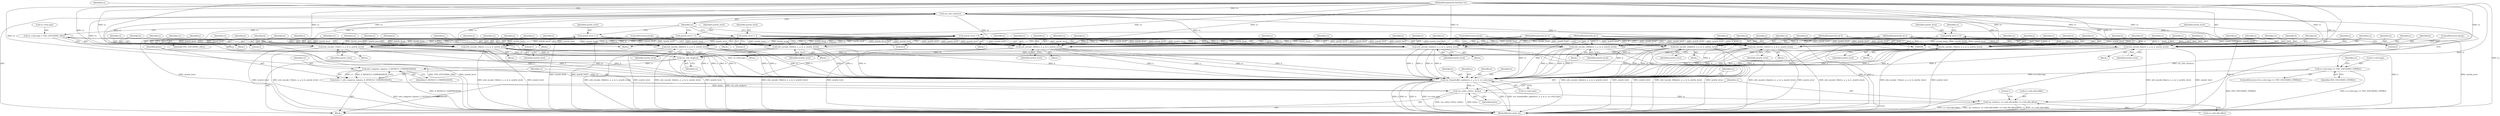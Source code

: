 digraph "0_qemu_9f64916da20eea67121d544698676295bbb105a7_8@API" {
"1000443" [label="(Call,vnc_write_u32(vs, bytes))"];
"1000432" [label="(Call,vnc_framebuffer_update(vs, x, y, w, h, vs->zrle.type))"];
"1000429" [label="(Call,zrle_compress_data(vs, Z_DEFAULT_COMPRESSION))"];
"1000425" [label="(Call,vnc_zrle_stop(vs))"];
"1000258" [label="(Call,zrle_encode_15le(vs, x, y, w, h, zywrle_level))"];
"1000197" [label="(Call,vnc_zrle_start(vs))"];
"1000101" [label="(MethodParameterIn,VncState *vs)"];
"1000102" [label="(MethodParameterIn,int x)"];
"1000103" [label="(MethodParameterIn,int y)"];
"1000104" [label="(MethodParameterIn,int w)"];
"1000105" [label="(MethodParameterIn,int h)"];
"1000171" [label="(Call,zywrle_level = 3)"];
"1000184" [label="(Call,zywrle_level = 2)"];
"1000189" [label="(Call,zywrle_level = 1)"];
"1000194" [label="(Call,zywrle_level = 0)"];
"1000151" [label="(Call,zywrle_level = 0)"];
"1000396" [label="(Call,zrle_encode_24ble(vs, x, y, w, h, zywrle_level))"];
"1000408" [label="(Call,zrle_encode_32be(vs, x, y, w, h, zywrle_level))"];
"1000237" [label="(Call,zrle_encode_16le(vs, x, y, w, h, zywrle_level))"];
"1000228" [label="(Call,zrle_encode_16be(vs, x, y, w, h, zywrle_level))"];
"1000387" [label="(Call,zrle_encode_24bbe(vs, x, y, w, h, zywrle_level))"];
"1000207" [label="(Call,zrle_encode_8ne(vs, x, y, w, h, zywrle_level))"];
"1000357" [label="(Call,zrle_encode_24abe(vs, x, y, w, h, zywrle_level))"];
"1000366" [label="(Call,zrle_encode_24ale(vs, x, y, w, h, zywrle_level))"];
"1000417" [label="(Call,zrle_encode_32le(vs, x, y, w, h, zywrle_level))"];
"1000249" [label="(Call,zrle_encode_15be(vs, x, y, w, h, zywrle_level))"];
"1000116" [label="(Call,vs->zrle.type == VNC_ENCODING_ZYWRLE)"];
"1000154" [label="(Call,vs->zrle.type = VNC_ENCODING_ZRLE)"];
"1000427" [label="(Call,bytes = zrle_compress_data(vs, Z_DEFAULT_COMPRESSION))"];
"1000446" [label="(Call,vnc_write(vs, vs->zrle.zlib.buffer, vs->zrle.zlib.offset))"];
"1000438" [label="(Call,vs->zrle.type)"];
"1000248" [label="(Block,)"];
"1000232" [label="(Identifier,w)"];
"1000412" [label="(Identifier,w)"];
"1000257" [label="(Block,)"];
"1000358" [label="(Identifier,vs)"];
"1000157" [label="(Identifier,vs)"];
"1000369" [label="(Identifier,y)"];
"1000262" [label="(Identifier,w)"];
"1000252" [label="(Identifier,y)"];
"1000213" [label="(Identifier,zywrle_level)"];
"1000417" [label="(Call,zrle_encode_32le(vs, x, y, w, h, zywrle_level))"];
"1000409" [label="(Identifier,vs)"];
"1000194" [label="(Call,zywrle_level = 0)"];
"1000367" [label="(Identifier,vs)"];
"1000243" [label="(Identifier,zywrle_level)"];
"1000464" [label="(MethodReturn,static int)"];
"1000389" [label="(Identifier,x)"];
"1000392" [label="(Identifier,h)"];
"1000366" [label="(Call,zrle_encode_24ale(vs, x, y, w, h, zywrle_level))"];
"1000363" [label="(Identifier,zywrle_level)"];
"1000360" [label="(Identifier,y)"];
"1000422" [label="(Identifier,h)"];
"1000129" [label="(Identifier,vs)"];
"1000263" [label="(Identifier,h)"];
"1000455" [label="(Call,vs->zrle.zlib.offset)"];
"1000170" [label="(Block,)"];
"1000195" [label="(Identifier,zywrle_level)"];
"1000397" [label="(Identifier,vs)"];
"1000429" [label="(Call,zrle_compress_data(vs, Z_DEFAULT_COMPRESSION))"];
"1000390" [label="(Identifier,y)"];
"1000446" [label="(Call,vnc_write(vs, vs->zrle.zlib.buffer, vs->zrle.zlib.offset))"];
"1000122" [label="(Identifier,VNC_ENCODING_ZYWRLE)"];
"1000196" [label="(Literal,0)"];
"1000183" [label="(Block,)"];
"1000155" [label="(Call,vs->zrle.type)"];
"1000103" [label="(MethodParameterIn,int y)"];
"1000402" [label="(Identifier,zywrle_level)"];
"1000396" [label="(Call,zrle_encode_24ble(vs, x, y, w, h, zywrle_level))"];
"1000255" [label="(Identifier,zywrle_level)"];
"1000400" [label="(Identifier,w)"];
"1000424" [label="(ControlStructure,break;)"];
"1000207" [label="(Call,zrle_encode_8ne(vs, x, y, w, h, zywrle_level))"];
"1000359" [label="(Identifier,x)"];
"1000362" [label="(Identifier,h)"];
"1000260" [label="(Identifier,x)"];
"1000395" [label="(Block,)"];
"1000102" [label="(MethodParameterIn,int x)"];
"1000237" [label="(Call,zrle_encode_16le(vs, x, y, w, h, zywrle_level))"];
"1000251" [label="(Identifier,x)"];
"1000153" [label="(Literal,0)"];
"1000447" [label="(Identifier,vs)"];
"1000150" [label="(Block,)"];
"1000387" [label="(Call,zrle_encode_24bbe(vs, x, y, w, h, zywrle_level))"];
"1000230" [label="(Identifier,x)"];
"1000434" [label="(Identifier,x)"];
"1000433" [label="(Identifier,vs)"];
"1000249" [label="(Call,zrle_encode_15be(vs, x, y, w, h, zywrle_level))"];
"1000388" [label="(Identifier,vs)"];
"1000115" [label="(ControlStructure,if (vs->zrle.type == VNC_ENCODING_ZYWRLE))"];
"1000435" [label="(Identifier,y)"];
"1000371" [label="(Identifier,h)"];
"1000432" [label="(Call,vnc_framebuffer_update(vs, x, y, w, h, vs->zrle.type))"];
"1000154" [label="(Call,vs->zrle.type = VNC_ENCODING_ZRLE)"];
"1000236" [label="(Block,)"];
"1000391" [label="(Identifier,w)"];
"1000421" [label="(Identifier,w)"];
"1000443" [label="(Call,vnc_write_u32(vs, bytes))"];
"1000423" [label="(Identifier,zywrle_level)"];
"1000408" [label="(Call,zrle_encode_32be(vs, x, y, w, h, zywrle_level))"];
"1000372" [label="(Identifier,zywrle_level)"];
"1000368" [label="(Identifier,x)"];
"1000418" [label="(Identifier,vs)"];
"1000173" [label="(Literal,3)"];
"1000191" [label="(Literal,1)"];
"1000239" [label="(Identifier,x)"];
"1000386" [label="(Block,)"];
"1000210" [label="(Identifier,y)"];
"1000105" [label="(MethodParameterIn,int h)"];
"1000399" [label="(Identifier,y)"];
"1000202" [label="(Identifier,vs)"];
"1000427" [label="(Call,bytes = zrle_compress_data(vs, Z_DEFAULT_COMPRESSION))"];
"1000151" [label="(Call,zywrle_level = 0)"];
"1000356" [label="(Block,)"];
"1000250" [label="(Identifier,vs)"];
"1000116" [label="(Call,vs->zrle.type == VNC_ENCODING_ZYWRLE)"];
"1000229" [label="(Identifier,vs)"];
"1000410" [label="(Identifier,x)"];
"1000198" [label="(Identifier,vs)"];
"1000401" [label="(Identifier,h)"];
"1000184" [label="(Call,zywrle_level = 2)"];
"1000398" [label="(Identifier,x)"];
"1000160" [label="(Identifier,VNC_ENCODING_ZRLE)"];
"1000231" [label="(Identifier,y)"];
"1000357" [label="(Call,zrle_encode_24abe(vs, x, y, w, h, zywrle_level))"];
"1000208" [label="(Identifier,vs)"];
"1000254" [label="(Identifier,h)"];
"1000437" [label="(Identifier,h)"];
"1000234" [label="(Identifier,zywrle_level)"];
"1000117" [label="(Call,vs->zrle.type)"];
"1000431" [label="(Identifier,Z_DEFAULT_COMPRESSION)"];
"1000104" [label="(MethodParameterIn,int w)"];
"1000426" [label="(Identifier,vs)"];
"1000211" [label="(Identifier,w)"];
"1000209" [label="(Identifier,x)"];
"1000414" [label="(Identifier,zywrle_level)"];
"1000259" [label="(Identifier,vs)"];
"1000238" [label="(Identifier,vs)"];
"1000428" [label="(Identifier,bytes)"];
"1000152" [label="(Identifier,zywrle_level)"];
"1000419" [label="(Identifier,x)"];
"1000430" [label="(Identifier,vs)"];
"1000365" [label="(Block,)"];
"1000193" [label="(Block,)"];
"1000186" [label="(Literal,2)"];
"1000197" [label="(Call,vnc_zrle_start(vs))"];
"1000264" [label="(Identifier,zywrle_level)"];
"1000205" [label="(Block,)"];
"1000190" [label="(Identifier,zywrle_level)"];
"1000258" [label="(Call,zrle_encode_15le(vs, x, y, w, h, zywrle_level))"];
"1000233" [label="(Identifier,h)"];
"1000361" [label="(Identifier,w)"];
"1000444" [label="(Identifier,vs)"];
"1000240" [label="(Identifier,y)"];
"1000463" [label="(Literal,1)"];
"1000411" [label="(Identifier,y)"];
"1000448" [label="(Call,vs->zrle.zlib.buffer)"];
"1000416" [label="(Block,)"];
"1000101" [label="(MethodParameterIn,VncState *vs)"];
"1000185" [label="(Identifier,zywrle_level)"];
"1000172" [label="(Identifier,zywrle_level)"];
"1000189" [label="(Call,zywrle_level = 1)"];
"1000242" [label="(Identifier,h)"];
"1000106" [label="(Block,)"];
"1000265" [label="(ControlStructure,break;)"];
"1000241" [label="(Identifier,w)"];
"1000227" [label="(Block,)"];
"1000228" [label="(Call,zrle_encode_16be(vs, x, y, w, h, zywrle_level))"];
"1000212" [label="(Identifier,h)"];
"1000407" [label="(Block,)"];
"1000413" [label="(Identifier,h)"];
"1000253" [label="(Identifier,w)"];
"1000261" [label="(Identifier,y)"];
"1000188" [label="(Block,)"];
"1000445" [label="(Identifier,bytes)"];
"1000425" [label="(Call,vnc_zrle_stop(vs))"];
"1000393" [label="(Identifier,zywrle_level)"];
"1000214" [label="(ControlStructure,break;)"];
"1000420" [label="(Identifier,y)"];
"1000171" [label="(Call,zywrle_level = 3)"];
"1000436" [label="(Identifier,w)"];
"1000370" [label="(Identifier,w)"];
"1000443" -> "1000106"  [label="AST: "];
"1000443" -> "1000445"  [label="CFG: "];
"1000444" -> "1000443"  [label="AST: "];
"1000445" -> "1000443"  [label="AST: "];
"1000447" -> "1000443"  [label="CFG: "];
"1000443" -> "1000464"  [label="DDG: vnc_write_u32(vs, bytes)"];
"1000443" -> "1000464"  [label="DDG: bytes"];
"1000432" -> "1000443"  [label="DDG: vs"];
"1000101" -> "1000443"  [label="DDG: vs"];
"1000427" -> "1000443"  [label="DDG: bytes"];
"1000443" -> "1000446"  [label="DDG: vs"];
"1000432" -> "1000106"  [label="AST: "];
"1000432" -> "1000438"  [label="CFG: "];
"1000433" -> "1000432"  [label="AST: "];
"1000434" -> "1000432"  [label="AST: "];
"1000435" -> "1000432"  [label="AST: "];
"1000436" -> "1000432"  [label="AST: "];
"1000437" -> "1000432"  [label="AST: "];
"1000438" -> "1000432"  [label="AST: "];
"1000444" -> "1000432"  [label="CFG: "];
"1000432" -> "1000464"  [label="DDG: w"];
"1000432" -> "1000464"  [label="DDG: h"];
"1000432" -> "1000464"  [label="DDG: vs->zrle.type"];
"1000432" -> "1000464"  [label="DDG: x"];
"1000432" -> "1000464"  [label="DDG: vnc_framebuffer_update(vs, x, y, w, h, vs->zrle.type)"];
"1000432" -> "1000464"  [label="DDG: y"];
"1000429" -> "1000432"  [label="DDG: vs"];
"1000101" -> "1000432"  [label="DDG: vs"];
"1000258" -> "1000432"  [label="DDG: x"];
"1000258" -> "1000432"  [label="DDG: y"];
"1000258" -> "1000432"  [label="DDG: w"];
"1000258" -> "1000432"  [label="DDG: h"];
"1000249" -> "1000432"  [label="DDG: x"];
"1000249" -> "1000432"  [label="DDG: y"];
"1000249" -> "1000432"  [label="DDG: w"];
"1000249" -> "1000432"  [label="DDG: h"];
"1000207" -> "1000432"  [label="DDG: x"];
"1000207" -> "1000432"  [label="DDG: y"];
"1000207" -> "1000432"  [label="DDG: w"];
"1000207" -> "1000432"  [label="DDG: h"];
"1000387" -> "1000432"  [label="DDG: x"];
"1000387" -> "1000432"  [label="DDG: y"];
"1000387" -> "1000432"  [label="DDG: w"];
"1000387" -> "1000432"  [label="DDG: h"];
"1000366" -> "1000432"  [label="DDG: x"];
"1000366" -> "1000432"  [label="DDG: y"];
"1000366" -> "1000432"  [label="DDG: w"];
"1000366" -> "1000432"  [label="DDG: h"];
"1000228" -> "1000432"  [label="DDG: x"];
"1000228" -> "1000432"  [label="DDG: y"];
"1000228" -> "1000432"  [label="DDG: w"];
"1000228" -> "1000432"  [label="DDG: h"];
"1000417" -> "1000432"  [label="DDG: x"];
"1000417" -> "1000432"  [label="DDG: y"];
"1000417" -> "1000432"  [label="DDG: w"];
"1000417" -> "1000432"  [label="DDG: h"];
"1000357" -> "1000432"  [label="DDG: x"];
"1000357" -> "1000432"  [label="DDG: y"];
"1000357" -> "1000432"  [label="DDG: w"];
"1000357" -> "1000432"  [label="DDG: h"];
"1000237" -> "1000432"  [label="DDG: x"];
"1000237" -> "1000432"  [label="DDG: y"];
"1000237" -> "1000432"  [label="DDG: w"];
"1000237" -> "1000432"  [label="DDG: h"];
"1000396" -> "1000432"  [label="DDG: x"];
"1000396" -> "1000432"  [label="DDG: y"];
"1000396" -> "1000432"  [label="DDG: w"];
"1000396" -> "1000432"  [label="DDG: h"];
"1000408" -> "1000432"  [label="DDG: x"];
"1000408" -> "1000432"  [label="DDG: y"];
"1000408" -> "1000432"  [label="DDG: w"];
"1000408" -> "1000432"  [label="DDG: h"];
"1000102" -> "1000432"  [label="DDG: x"];
"1000103" -> "1000432"  [label="DDG: y"];
"1000104" -> "1000432"  [label="DDG: w"];
"1000105" -> "1000432"  [label="DDG: h"];
"1000116" -> "1000432"  [label="DDG: vs->zrle.type"];
"1000154" -> "1000432"  [label="DDG: vs->zrle.type"];
"1000429" -> "1000427"  [label="AST: "];
"1000429" -> "1000431"  [label="CFG: "];
"1000430" -> "1000429"  [label="AST: "];
"1000431" -> "1000429"  [label="AST: "];
"1000427" -> "1000429"  [label="CFG: "];
"1000429" -> "1000464"  [label="DDG: Z_DEFAULT_COMPRESSION"];
"1000429" -> "1000427"  [label="DDG: vs"];
"1000429" -> "1000427"  [label="DDG: Z_DEFAULT_COMPRESSION"];
"1000425" -> "1000429"  [label="DDG: vs"];
"1000101" -> "1000429"  [label="DDG: vs"];
"1000425" -> "1000106"  [label="AST: "];
"1000425" -> "1000426"  [label="CFG: "];
"1000426" -> "1000425"  [label="AST: "];
"1000428" -> "1000425"  [label="CFG: "];
"1000425" -> "1000464"  [label="DDG: vnc_zrle_stop(vs)"];
"1000258" -> "1000425"  [label="DDG: vs"];
"1000396" -> "1000425"  [label="DDG: vs"];
"1000408" -> "1000425"  [label="DDG: vs"];
"1000237" -> "1000425"  [label="DDG: vs"];
"1000228" -> "1000425"  [label="DDG: vs"];
"1000387" -> "1000425"  [label="DDG: vs"];
"1000207" -> "1000425"  [label="DDG: vs"];
"1000357" -> "1000425"  [label="DDG: vs"];
"1000366" -> "1000425"  [label="DDG: vs"];
"1000417" -> "1000425"  [label="DDG: vs"];
"1000249" -> "1000425"  [label="DDG: vs"];
"1000197" -> "1000425"  [label="DDG: vs"];
"1000101" -> "1000425"  [label="DDG: vs"];
"1000258" -> "1000257"  [label="AST: "];
"1000258" -> "1000264"  [label="CFG: "];
"1000259" -> "1000258"  [label="AST: "];
"1000260" -> "1000258"  [label="AST: "];
"1000261" -> "1000258"  [label="AST: "];
"1000262" -> "1000258"  [label="AST: "];
"1000263" -> "1000258"  [label="AST: "];
"1000264" -> "1000258"  [label="AST: "];
"1000265" -> "1000258"  [label="CFG: "];
"1000258" -> "1000464"  [label="DDG: zywrle_level"];
"1000258" -> "1000464"  [label="DDG: zrle_encode_15le(vs, x, y, w, h, zywrle_level)"];
"1000197" -> "1000258"  [label="DDG: vs"];
"1000101" -> "1000258"  [label="DDG: vs"];
"1000102" -> "1000258"  [label="DDG: x"];
"1000103" -> "1000258"  [label="DDG: y"];
"1000104" -> "1000258"  [label="DDG: w"];
"1000105" -> "1000258"  [label="DDG: h"];
"1000171" -> "1000258"  [label="DDG: zywrle_level"];
"1000184" -> "1000258"  [label="DDG: zywrle_level"];
"1000189" -> "1000258"  [label="DDG: zywrle_level"];
"1000194" -> "1000258"  [label="DDG: zywrle_level"];
"1000151" -> "1000258"  [label="DDG: zywrle_level"];
"1000197" -> "1000106"  [label="AST: "];
"1000197" -> "1000198"  [label="CFG: "];
"1000198" -> "1000197"  [label="AST: "];
"1000202" -> "1000197"  [label="CFG: "];
"1000197" -> "1000464"  [label="DDG: vnc_zrle_start(vs)"];
"1000101" -> "1000197"  [label="DDG: vs"];
"1000197" -> "1000207"  [label="DDG: vs"];
"1000197" -> "1000228"  [label="DDG: vs"];
"1000197" -> "1000237"  [label="DDG: vs"];
"1000197" -> "1000249"  [label="DDG: vs"];
"1000197" -> "1000357"  [label="DDG: vs"];
"1000197" -> "1000366"  [label="DDG: vs"];
"1000197" -> "1000387"  [label="DDG: vs"];
"1000197" -> "1000396"  [label="DDG: vs"];
"1000197" -> "1000408"  [label="DDG: vs"];
"1000197" -> "1000417"  [label="DDG: vs"];
"1000101" -> "1000100"  [label="AST: "];
"1000101" -> "1000464"  [label="DDG: vs"];
"1000101" -> "1000207"  [label="DDG: vs"];
"1000101" -> "1000228"  [label="DDG: vs"];
"1000101" -> "1000237"  [label="DDG: vs"];
"1000101" -> "1000249"  [label="DDG: vs"];
"1000101" -> "1000357"  [label="DDG: vs"];
"1000101" -> "1000366"  [label="DDG: vs"];
"1000101" -> "1000387"  [label="DDG: vs"];
"1000101" -> "1000396"  [label="DDG: vs"];
"1000101" -> "1000408"  [label="DDG: vs"];
"1000101" -> "1000417"  [label="DDG: vs"];
"1000101" -> "1000446"  [label="DDG: vs"];
"1000102" -> "1000100"  [label="AST: "];
"1000102" -> "1000464"  [label="DDG: x"];
"1000102" -> "1000207"  [label="DDG: x"];
"1000102" -> "1000228"  [label="DDG: x"];
"1000102" -> "1000237"  [label="DDG: x"];
"1000102" -> "1000249"  [label="DDG: x"];
"1000102" -> "1000357"  [label="DDG: x"];
"1000102" -> "1000366"  [label="DDG: x"];
"1000102" -> "1000387"  [label="DDG: x"];
"1000102" -> "1000396"  [label="DDG: x"];
"1000102" -> "1000408"  [label="DDG: x"];
"1000102" -> "1000417"  [label="DDG: x"];
"1000103" -> "1000100"  [label="AST: "];
"1000103" -> "1000464"  [label="DDG: y"];
"1000103" -> "1000207"  [label="DDG: y"];
"1000103" -> "1000228"  [label="DDG: y"];
"1000103" -> "1000237"  [label="DDG: y"];
"1000103" -> "1000249"  [label="DDG: y"];
"1000103" -> "1000357"  [label="DDG: y"];
"1000103" -> "1000366"  [label="DDG: y"];
"1000103" -> "1000387"  [label="DDG: y"];
"1000103" -> "1000396"  [label="DDG: y"];
"1000103" -> "1000408"  [label="DDG: y"];
"1000103" -> "1000417"  [label="DDG: y"];
"1000104" -> "1000100"  [label="AST: "];
"1000104" -> "1000464"  [label="DDG: w"];
"1000104" -> "1000207"  [label="DDG: w"];
"1000104" -> "1000228"  [label="DDG: w"];
"1000104" -> "1000237"  [label="DDG: w"];
"1000104" -> "1000249"  [label="DDG: w"];
"1000104" -> "1000357"  [label="DDG: w"];
"1000104" -> "1000366"  [label="DDG: w"];
"1000104" -> "1000387"  [label="DDG: w"];
"1000104" -> "1000396"  [label="DDG: w"];
"1000104" -> "1000408"  [label="DDG: w"];
"1000104" -> "1000417"  [label="DDG: w"];
"1000105" -> "1000100"  [label="AST: "];
"1000105" -> "1000464"  [label="DDG: h"];
"1000105" -> "1000207"  [label="DDG: h"];
"1000105" -> "1000228"  [label="DDG: h"];
"1000105" -> "1000237"  [label="DDG: h"];
"1000105" -> "1000249"  [label="DDG: h"];
"1000105" -> "1000357"  [label="DDG: h"];
"1000105" -> "1000366"  [label="DDG: h"];
"1000105" -> "1000387"  [label="DDG: h"];
"1000105" -> "1000396"  [label="DDG: h"];
"1000105" -> "1000408"  [label="DDG: h"];
"1000105" -> "1000417"  [label="DDG: h"];
"1000171" -> "1000170"  [label="AST: "];
"1000171" -> "1000173"  [label="CFG: "];
"1000172" -> "1000171"  [label="AST: "];
"1000173" -> "1000171"  [label="AST: "];
"1000198" -> "1000171"  [label="CFG: "];
"1000171" -> "1000464"  [label="DDG: zywrle_level"];
"1000171" -> "1000207"  [label="DDG: zywrle_level"];
"1000171" -> "1000228"  [label="DDG: zywrle_level"];
"1000171" -> "1000237"  [label="DDG: zywrle_level"];
"1000171" -> "1000249"  [label="DDG: zywrle_level"];
"1000171" -> "1000357"  [label="DDG: zywrle_level"];
"1000171" -> "1000366"  [label="DDG: zywrle_level"];
"1000171" -> "1000387"  [label="DDG: zywrle_level"];
"1000171" -> "1000396"  [label="DDG: zywrle_level"];
"1000171" -> "1000408"  [label="DDG: zywrle_level"];
"1000171" -> "1000417"  [label="DDG: zywrle_level"];
"1000184" -> "1000183"  [label="AST: "];
"1000184" -> "1000186"  [label="CFG: "];
"1000185" -> "1000184"  [label="AST: "];
"1000186" -> "1000184"  [label="AST: "];
"1000198" -> "1000184"  [label="CFG: "];
"1000184" -> "1000464"  [label="DDG: zywrle_level"];
"1000184" -> "1000207"  [label="DDG: zywrle_level"];
"1000184" -> "1000228"  [label="DDG: zywrle_level"];
"1000184" -> "1000237"  [label="DDG: zywrle_level"];
"1000184" -> "1000249"  [label="DDG: zywrle_level"];
"1000184" -> "1000357"  [label="DDG: zywrle_level"];
"1000184" -> "1000366"  [label="DDG: zywrle_level"];
"1000184" -> "1000387"  [label="DDG: zywrle_level"];
"1000184" -> "1000396"  [label="DDG: zywrle_level"];
"1000184" -> "1000408"  [label="DDG: zywrle_level"];
"1000184" -> "1000417"  [label="DDG: zywrle_level"];
"1000189" -> "1000188"  [label="AST: "];
"1000189" -> "1000191"  [label="CFG: "];
"1000190" -> "1000189"  [label="AST: "];
"1000191" -> "1000189"  [label="AST: "];
"1000198" -> "1000189"  [label="CFG: "];
"1000189" -> "1000464"  [label="DDG: zywrle_level"];
"1000189" -> "1000207"  [label="DDG: zywrle_level"];
"1000189" -> "1000228"  [label="DDG: zywrle_level"];
"1000189" -> "1000237"  [label="DDG: zywrle_level"];
"1000189" -> "1000249"  [label="DDG: zywrle_level"];
"1000189" -> "1000357"  [label="DDG: zywrle_level"];
"1000189" -> "1000366"  [label="DDG: zywrle_level"];
"1000189" -> "1000387"  [label="DDG: zywrle_level"];
"1000189" -> "1000396"  [label="DDG: zywrle_level"];
"1000189" -> "1000408"  [label="DDG: zywrle_level"];
"1000189" -> "1000417"  [label="DDG: zywrle_level"];
"1000194" -> "1000193"  [label="AST: "];
"1000194" -> "1000196"  [label="CFG: "];
"1000195" -> "1000194"  [label="AST: "];
"1000196" -> "1000194"  [label="AST: "];
"1000198" -> "1000194"  [label="CFG: "];
"1000194" -> "1000464"  [label="DDG: zywrle_level"];
"1000194" -> "1000207"  [label="DDG: zywrle_level"];
"1000194" -> "1000228"  [label="DDG: zywrle_level"];
"1000194" -> "1000237"  [label="DDG: zywrle_level"];
"1000194" -> "1000249"  [label="DDG: zywrle_level"];
"1000194" -> "1000357"  [label="DDG: zywrle_level"];
"1000194" -> "1000366"  [label="DDG: zywrle_level"];
"1000194" -> "1000387"  [label="DDG: zywrle_level"];
"1000194" -> "1000396"  [label="DDG: zywrle_level"];
"1000194" -> "1000408"  [label="DDG: zywrle_level"];
"1000194" -> "1000417"  [label="DDG: zywrle_level"];
"1000151" -> "1000150"  [label="AST: "];
"1000151" -> "1000153"  [label="CFG: "];
"1000152" -> "1000151"  [label="AST: "];
"1000153" -> "1000151"  [label="AST: "];
"1000157" -> "1000151"  [label="CFG: "];
"1000151" -> "1000464"  [label="DDG: zywrle_level"];
"1000151" -> "1000207"  [label="DDG: zywrle_level"];
"1000151" -> "1000228"  [label="DDG: zywrle_level"];
"1000151" -> "1000237"  [label="DDG: zywrle_level"];
"1000151" -> "1000249"  [label="DDG: zywrle_level"];
"1000151" -> "1000357"  [label="DDG: zywrle_level"];
"1000151" -> "1000366"  [label="DDG: zywrle_level"];
"1000151" -> "1000387"  [label="DDG: zywrle_level"];
"1000151" -> "1000396"  [label="DDG: zywrle_level"];
"1000151" -> "1000408"  [label="DDG: zywrle_level"];
"1000151" -> "1000417"  [label="DDG: zywrle_level"];
"1000396" -> "1000395"  [label="AST: "];
"1000396" -> "1000402"  [label="CFG: "];
"1000397" -> "1000396"  [label="AST: "];
"1000398" -> "1000396"  [label="AST: "];
"1000399" -> "1000396"  [label="AST: "];
"1000400" -> "1000396"  [label="AST: "];
"1000401" -> "1000396"  [label="AST: "];
"1000402" -> "1000396"  [label="AST: "];
"1000424" -> "1000396"  [label="CFG: "];
"1000396" -> "1000464"  [label="DDG: zrle_encode_24ble(vs, x, y, w, h, zywrle_level)"];
"1000396" -> "1000464"  [label="DDG: zywrle_level"];
"1000408" -> "1000407"  [label="AST: "];
"1000408" -> "1000414"  [label="CFG: "];
"1000409" -> "1000408"  [label="AST: "];
"1000410" -> "1000408"  [label="AST: "];
"1000411" -> "1000408"  [label="AST: "];
"1000412" -> "1000408"  [label="AST: "];
"1000413" -> "1000408"  [label="AST: "];
"1000414" -> "1000408"  [label="AST: "];
"1000424" -> "1000408"  [label="CFG: "];
"1000408" -> "1000464"  [label="DDG: zrle_encode_32be(vs, x, y, w, h, zywrle_level)"];
"1000408" -> "1000464"  [label="DDG: zywrle_level"];
"1000237" -> "1000236"  [label="AST: "];
"1000237" -> "1000243"  [label="CFG: "];
"1000238" -> "1000237"  [label="AST: "];
"1000239" -> "1000237"  [label="AST: "];
"1000240" -> "1000237"  [label="AST: "];
"1000241" -> "1000237"  [label="AST: "];
"1000242" -> "1000237"  [label="AST: "];
"1000243" -> "1000237"  [label="AST: "];
"1000265" -> "1000237"  [label="CFG: "];
"1000237" -> "1000464"  [label="DDG: zrle_encode_16le(vs, x, y, w, h, zywrle_level)"];
"1000237" -> "1000464"  [label="DDG: zywrle_level"];
"1000228" -> "1000227"  [label="AST: "];
"1000228" -> "1000234"  [label="CFG: "];
"1000229" -> "1000228"  [label="AST: "];
"1000230" -> "1000228"  [label="AST: "];
"1000231" -> "1000228"  [label="AST: "];
"1000232" -> "1000228"  [label="AST: "];
"1000233" -> "1000228"  [label="AST: "];
"1000234" -> "1000228"  [label="AST: "];
"1000265" -> "1000228"  [label="CFG: "];
"1000228" -> "1000464"  [label="DDG: zrle_encode_16be(vs, x, y, w, h, zywrle_level)"];
"1000228" -> "1000464"  [label="DDG: zywrle_level"];
"1000387" -> "1000386"  [label="AST: "];
"1000387" -> "1000393"  [label="CFG: "];
"1000388" -> "1000387"  [label="AST: "];
"1000389" -> "1000387"  [label="AST: "];
"1000390" -> "1000387"  [label="AST: "];
"1000391" -> "1000387"  [label="AST: "];
"1000392" -> "1000387"  [label="AST: "];
"1000393" -> "1000387"  [label="AST: "];
"1000424" -> "1000387"  [label="CFG: "];
"1000387" -> "1000464"  [label="DDG: zywrle_level"];
"1000387" -> "1000464"  [label="DDG: zrle_encode_24bbe(vs, x, y, w, h, zywrle_level)"];
"1000207" -> "1000205"  [label="AST: "];
"1000207" -> "1000213"  [label="CFG: "];
"1000208" -> "1000207"  [label="AST: "];
"1000209" -> "1000207"  [label="AST: "];
"1000210" -> "1000207"  [label="AST: "];
"1000211" -> "1000207"  [label="AST: "];
"1000212" -> "1000207"  [label="AST: "];
"1000213" -> "1000207"  [label="AST: "];
"1000214" -> "1000207"  [label="CFG: "];
"1000207" -> "1000464"  [label="DDG: zrle_encode_8ne(vs, x, y, w, h, zywrle_level)"];
"1000207" -> "1000464"  [label="DDG: zywrle_level"];
"1000357" -> "1000356"  [label="AST: "];
"1000357" -> "1000363"  [label="CFG: "];
"1000358" -> "1000357"  [label="AST: "];
"1000359" -> "1000357"  [label="AST: "];
"1000360" -> "1000357"  [label="AST: "];
"1000361" -> "1000357"  [label="AST: "];
"1000362" -> "1000357"  [label="AST: "];
"1000363" -> "1000357"  [label="AST: "];
"1000424" -> "1000357"  [label="CFG: "];
"1000357" -> "1000464"  [label="DDG: zywrle_level"];
"1000357" -> "1000464"  [label="DDG: zrle_encode_24abe(vs, x, y, w, h, zywrle_level)"];
"1000366" -> "1000365"  [label="AST: "];
"1000366" -> "1000372"  [label="CFG: "];
"1000367" -> "1000366"  [label="AST: "];
"1000368" -> "1000366"  [label="AST: "];
"1000369" -> "1000366"  [label="AST: "];
"1000370" -> "1000366"  [label="AST: "];
"1000371" -> "1000366"  [label="AST: "];
"1000372" -> "1000366"  [label="AST: "];
"1000424" -> "1000366"  [label="CFG: "];
"1000366" -> "1000464"  [label="DDG: zrle_encode_24ale(vs, x, y, w, h, zywrle_level)"];
"1000366" -> "1000464"  [label="DDG: zywrle_level"];
"1000417" -> "1000416"  [label="AST: "];
"1000417" -> "1000423"  [label="CFG: "];
"1000418" -> "1000417"  [label="AST: "];
"1000419" -> "1000417"  [label="AST: "];
"1000420" -> "1000417"  [label="AST: "];
"1000421" -> "1000417"  [label="AST: "];
"1000422" -> "1000417"  [label="AST: "];
"1000423" -> "1000417"  [label="AST: "];
"1000424" -> "1000417"  [label="CFG: "];
"1000417" -> "1000464"  [label="DDG: zywrle_level"];
"1000417" -> "1000464"  [label="DDG: zrle_encode_32le(vs, x, y, w, h, zywrle_level)"];
"1000249" -> "1000248"  [label="AST: "];
"1000249" -> "1000255"  [label="CFG: "];
"1000250" -> "1000249"  [label="AST: "];
"1000251" -> "1000249"  [label="AST: "];
"1000252" -> "1000249"  [label="AST: "];
"1000253" -> "1000249"  [label="AST: "];
"1000254" -> "1000249"  [label="AST: "];
"1000255" -> "1000249"  [label="AST: "];
"1000265" -> "1000249"  [label="CFG: "];
"1000249" -> "1000464"  [label="DDG: zywrle_level"];
"1000249" -> "1000464"  [label="DDG: zrle_encode_15be(vs, x, y, w, h, zywrle_level)"];
"1000116" -> "1000115"  [label="AST: "];
"1000116" -> "1000122"  [label="CFG: "];
"1000117" -> "1000116"  [label="AST: "];
"1000122" -> "1000116"  [label="AST: "];
"1000129" -> "1000116"  [label="CFG: "];
"1000195" -> "1000116"  [label="CFG: "];
"1000116" -> "1000464"  [label="DDG: VNC_ENCODING_ZYWRLE"];
"1000116" -> "1000464"  [label="DDG: vs->zrle.type == VNC_ENCODING_ZYWRLE"];
"1000154" -> "1000150"  [label="AST: "];
"1000154" -> "1000160"  [label="CFG: "];
"1000155" -> "1000154"  [label="AST: "];
"1000160" -> "1000154"  [label="AST: "];
"1000198" -> "1000154"  [label="CFG: "];
"1000154" -> "1000464"  [label="DDG: VNC_ENCODING_ZRLE"];
"1000427" -> "1000106"  [label="AST: "];
"1000428" -> "1000427"  [label="AST: "];
"1000433" -> "1000427"  [label="CFG: "];
"1000427" -> "1000464"  [label="DDG: zrle_compress_data(vs, Z_DEFAULT_COMPRESSION)"];
"1000446" -> "1000106"  [label="AST: "];
"1000446" -> "1000455"  [label="CFG: "];
"1000447" -> "1000446"  [label="AST: "];
"1000448" -> "1000446"  [label="AST: "];
"1000455" -> "1000446"  [label="AST: "];
"1000463" -> "1000446"  [label="CFG: "];
"1000446" -> "1000464"  [label="DDG: vs->zrle.zlib.offset"];
"1000446" -> "1000464"  [label="DDG: vnc_write(vs, vs->zrle.zlib.buffer, vs->zrle.zlib.offset)"];
"1000446" -> "1000464"  [label="DDG: vs"];
"1000446" -> "1000464"  [label="DDG: vs->zrle.zlib.buffer"];
}
